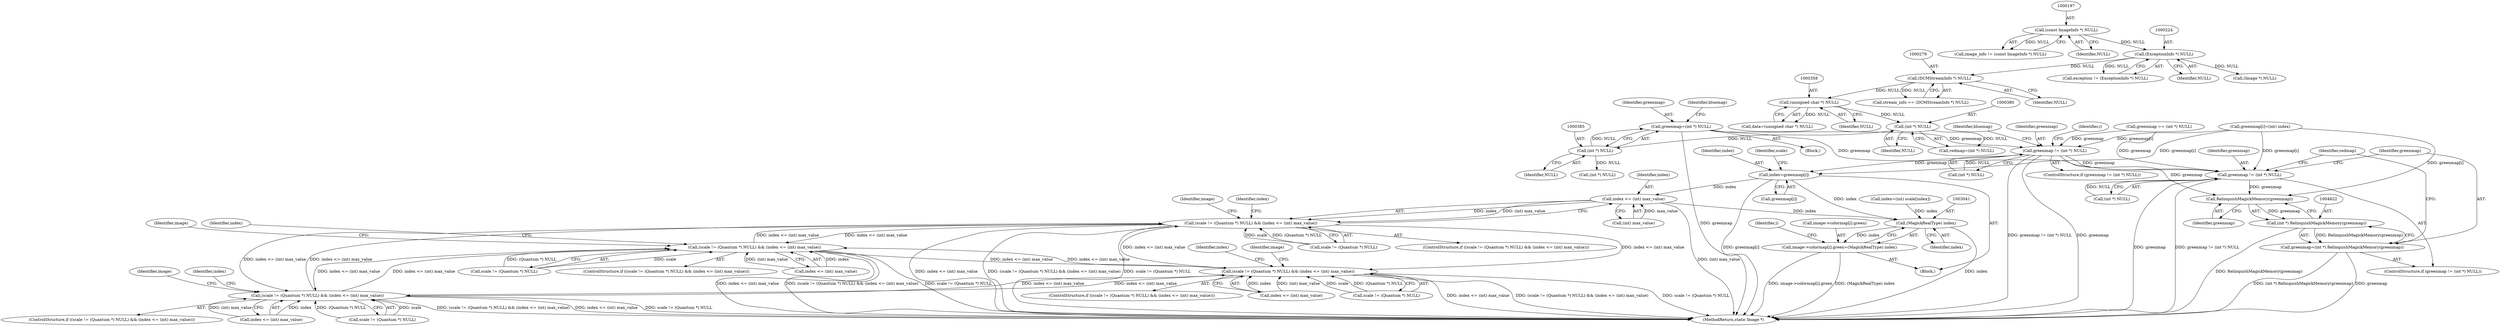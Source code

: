 digraph "0_ImageMagick_5511ef530576ed18fd636baa3bb4eda3d667665d@pointer" {
"1000382" [label="(Call,greenmap=(int *) NULL)"];
"1000384" [label="(Call,(int *) NULL)"];
"1000379" [label="(Call,(int *) NULL)"];
"1000357" [label="(Call,(unsigned char *) NULL)"];
"1000278" [label="(Call,(DCMStreamInfo *) NULL)"];
"1000223" [label="(Call,(ExceptionInfo *) NULL)"];
"1000196" [label="(Call,(const ImageInfo *) NULL)"];
"1002991" [label="(Call,greenmap != (int *) NULL)"];
"1003008" [label="(Call,index=greenmap[i])"];
"1003020" [label="(Call,index <= (int) max_value)"];
"1003014" [label="(Call,(scale != (Quantum *) NULL) && (index <= (int) max_value))"];
"1002961" [label="(Call,(scale != (Quantum *) NULL) && (index <= (int) max_value))"];
"1003067" [label="(Call,(scale != (Quantum *) NULL) && (index <= (int) max_value))"];
"1003120" [label="(Call,(scale != (Quantum *) NULL) && (index <= (int) max_value))"];
"1003040" [label="(Call,(MagickRealType) index)"];
"1003032" [label="(Call,image->colormap[i].green=(MagickRealType) index)"];
"1004614" [label="(Call,greenmap != (int *) NULL)"];
"1004623" [label="(Call,RelinquishMagickMemory(greenmap))"];
"1004621" [label="(Call,(int *) RelinquishMagickMemory(greenmap))"];
"1004619" [label="(Call,greenmap=(int *) RelinquishMagickMemory(greenmap))"];
"1000276" [label="(Call,stream_info == (DCMStreamInfo *) NULL)"];
"1002990" [label="(ControlStructure,if (greenmap != (int *) NULL))"];
"1003036" [label="(Identifier,image)"];
"1004613" [label="(ControlStructure,if (greenmap != (int *) NULL))"];
"1003045" [label="(Identifier,bluemap)"];
"1000194" [label="(Call,image_info != (const ImageInfo *) NULL)"];
"1000278" [label="(Call,(DCMStreamInfo *) NULL)"];
"1000357" [label="(Call,(unsigned char *) NULL)"];
"1003042" [label="(Identifier,index)"];
"1002962" [label="(Call,scale != (Quantum *) NULL)"];
"1003142" [label="(Identifier,image)"];
"1000382" [label="(Call,greenmap=(int *) NULL)"];
"1000381" [label="(Identifier,NULL)"];
"1003068" [label="(Call,scale != (Quantum *) NULL)"];
"1003025" [label="(Call,index=(int) scale[index])"];
"1003132" [label="(Identifier,index)"];
"1003079" [label="(Identifier,index)"];
"1003010" [label="(Call,greenmap[i])"];
"1003009" [label="(Identifier,index)"];
"1003032" [label="(Call,image->colormap[i].green=(MagickRealType) index)"];
"1003020" [label="(Call,index <= (int) max_value)"];
"1003066" [label="(ControlStructure,if ((scale != (Quantum *) NULL) && (index <= (int) max_value)))"];
"1002983" [label="(Identifier,image)"];
"1000280" [label="(Identifier,NULL)"];
"1002960" [label="(ControlStructure,if ((scale != (Quantum *) NULL) && (index <= (int) max_value)))"];
"1000196" [label="(Call,(const ImageInfo *) NULL)"];
"1000388" [label="(Identifier,bluemap)"];
"1003016" [label="(Identifier,scale)"];
"1003119" [label="(ControlStructure,if ((scale != (Quantum *) NULL) && (index <= (int) max_value)))"];
"1000383" [label="(Identifier,greenmap)"];
"1002973" [label="(Identifier,index)"];
"1000377" [label="(Call,redmap=(int *) NULL)"];
"1000221" [label="(Call,exception != (ExceptionInfo *) NULL)"];
"1001867" [label="(Call,greenmap[i]=(int) index)"];
"1000144" [label="(Block,)"];
"1003073" [label="(Call,index <= (int) max_value)"];
"1000384" [label="(Call,(int *) NULL)"];
"1002993" [label="(Call,(int *) NULL)"];
"1003121" [label="(Call,scale != (Quantum *) NULL)"];
"1000223" [label="(Call,(ExceptionInfo *) NULL)"];
"1003015" [label="(Call,scale != (Quantum *) NULL)"];
"1004644" [label="(MethodReturn,static Image *)"];
"1002961" [label="(Call,(scale != (Quantum *) NULL) && (index <= (int) max_value))"];
"1003006" [label="(Identifier,i)"];
"1000225" [label="(Identifier,NULL)"];
"1003022" [label="(Call,(int) max_value)"];
"1002991" [label="(Call,greenmap != (int *) NULL)"];
"1003026" [label="(Identifier,index)"];
"1004624" [label="(Identifier,greenmap)"];
"1003067" [label="(Call,(scale != (Quantum *) NULL) && (index <= (int) max_value))"];
"1003033" [label="(Call,image->colormap[i].green)"];
"1000359" [label="(Identifier,NULL)"];
"1004615" [label="(Identifier,greenmap)"];
"1003126" [label="(Call,index <= (int) max_value)"];
"1000379" [label="(Call,(int *) NULL)"];
"1003014" [label="(Call,(scale != (Quantum *) NULL) && (index <= (int) max_value))"];
"1004621" [label="(Call,(int *) RelinquishMagickMemory(greenmap))"];
"1004614" [label="(Call,greenmap != (int *) NULL)"];
"1002992" [label="(Identifier,greenmap)"];
"1004623" [label="(Call,RelinquishMagickMemory(greenmap))"];
"1003021" [label="(Identifier,index)"];
"1003120" [label="(Call,(scale != (Quantum *) NULL) && (index <= (int) max_value))"];
"1004616" [label="(Call,(int *) NULL)"];
"1003008" [label="(Call,index=greenmap[i])"];
"1004619" [label="(Call,greenmap=(int *) RelinquishMagickMemory(greenmap))"];
"1003007" [label="(Block,)"];
"1003089" [label="(Identifier,image)"];
"1000254" [label="(Call,(Image *) NULL)"];
"1004627" [label="(Identifier,redmap)"];
"1001811" [label="(Call,greenmap == (int *) NULL)"];
"1000355" [label="(Call,data=(unsigned char *) NULL)"];
"1002967" [label="(Call,index <= (int) max_value)"];
"1000389" [label="(Call,(int *) NULL)"];
"1003013" [label="(ControlStructure,if ((scale != (Quantum *) NULL) && (index <= (int) max_value)))"];
"1002998" [label="(Identifier,i)"];
"1003040" [label="(Call,(MagickRealType) index)"];
"1004620" [label="(Identifier,greenmap)"];
"1000198" [label="(Identifier,NULL)"];
"1000386" [label="(Identifier,NULL)"];
"1000382" -> "1000144"  [label="AST: "];
"1000382" -> "1000384"  [label="CFG: "];
"1000383" -> "1000382"  [label="AST: "];
"1000384" -> "1000382"  [label="AST: "];
"1000388" -> "1000382"  [label="CFG: "];
"1000382" -> "1004644"  [label="DDG: greenmap"];
"1000384" -> "1000382"  [label="DDG: NULL"];
"1000382" -> "1002991"  [label="DDG: greenmap"];
"1000382" -> "1004614"  [label="DDG: greenmap"];
"1000384" -> "1000386"  [label="CFG: "];
"1000385" -> "1000384"  [label="AST: "];
"1000386" -> "1000384"  [label="AST: "];
"1000379" -> "1000384"  [label="DDG: NULL"];
"1000384" -> "1000389"  [label="DDG: NULL"];
"1000379" -> "1000377"  [label="AST: "];
"1000379" -> "1000381"  [label="CFG: "];
"1000380" -> "1000379"  [label="AST: "];
"1000381" -> "1000379"  [label="AST: "];
"1000377" -> "1000379"  [label="CFG: "];
"1000379" -> "1000377"  [label="DDG: NULL"];
"1000357" -> "1000379"  [label="DDG: NULL"];
"1000357" -> "1000355"  [label="AST: "];
"1000357" -> "1000359"  [label="CFG: "];
"1000358" -> "1000357"  [label="AST: "];
"1000359" -> "1000357"  [label="AST: "];
"1000355" -> "1000357"  [label="CFG: "];
"1000357" -> "1000355"  [label="DDG: NULL"];
"1000278" -> "1000357"  [label="DDG: NULL"];
"1000278" -> "1000276"  [label="AST: "];
"1000278" -> "1000280"  [label="CFG: "];
"1000279" -> "1000278"  [label="AST: "];
"1000280" -> "1000278"  [label="AST: "];
"1000276" -> "1000278"  [label="CFG: "];
"1000278" -> "1000276"  [label="DDG: NULL"];
"1000223" -> "1000278"  [label="DDG: NULL"];
"1000223" -> "1000221"  [label="AST: "];
"1000223" -> "1000225"  [label="CFG: "];
"1000224" -> "1000223"  [label="AST: "];
"1000225" -> "1000223"  [label="AST: "];
"1000221" -> "1000223"  [label="CFG: "];
"1000223" -> "1000221"  [label="DDG: NULL"];
"1000196" -> "1000223"  [label="DDG: NULL"];
"1000223" -> "1000254"  [label="DDG: NULL"];
"1000196" -> "1000194"  [label="AST: "];
"1000196" -> "1000198"  [label="CFG: "];
"1000197" -> "1000196"  [label="AST: "];
"1000198" -> "1000196"  [label="AST: "];
"1000194" -> "1000196"  [label="CFG: "];
"1000196" -> "1000194"  [label="DDG: NULL"];
"1002991" -> "1002990"  [label="AST: "];
"1002991" -> "1002993"  [label="CFG: "];
"1002992" -> "1002991"  [label="AST: "];
"1002993" -> "1002991"  [label="AST: "];
"1002998" -> "1002991"  [label="CFG: "];
"1003045" -> "1002991"  [label="CFG: "];
"1002991" -> "1004644"  [label="DDG: greenmap != (int *) NULL"];
"1002991" -> "1004644"  [label="DDG: greenmap"];
"1001811" -> "1002991"  [label="DDG: greenmap"];
"1001867" -> "1002991"  [label="DDG: greenmap[i]"];
"1002993" -> "1002991"  [label="DDG: NULL"];
"1002991" -> "1003008"  [label="DDG: greenmap"];
"1002991" -> "1004614"  [label="DDG: greenmap"];
"1002991" -> "1004623"  [label="DDG: greenmap"];
"1003008" -> "1003007"  [label="AST: "];
"1003008" -> "1003010"  [label="CFG: "];
"1003009" -> "1003008"  [label="AST: "];
"1003010" -> "1003008"  [label="AST: "];
"1003016" -> "1003008"  [label="CFG: "];
"1003008" -> "1004644"  [label="DDG: greenmap[i]"];
"1001867" -> "1003008"  [label="DDG: greenmap[i]"];
"1003008" -> "1003020"  [label="DDG: index"];
"1003008" -> "1003040"  [label="DDG: index"];
"1003020" -> "1003014"  [label="AST: "];
"1003020" -> "1003022"  [label="CFG: "];
"1003021" -> "1003020"  [label="AST: "];
"1003022" -> "1003020"  [label="AST: "];
"1003014" -> "1003020"  [label="CFG: "];
"1003020" -> "1004644"  [label="DDG: (int) max_value"];
"1003020" -> "1003014"  [label="DDG: index"];
"1003020" -> "1003014"  [label="DDG: (int) max_value"];
"1003022" -> "1003020"  [label="DDG: max_value"];
"1003020" -> "1003040"  [label="DDG: index"];
"1003014" -> "1003013"  [label="AST: "];
"1003014" -> "1003015"  [label="CFG: "];
"1003015" -> "1003014"  [label="AST: "];
"1003026" -> "1003014"  [label="CFG: "];
"1003036" -> "1003014"  [label="CFG: "];
"1003014" -> "1004644"  [label="DDG: index <= (int) max_value"];
"1003014" -> "1004644"  [label="DDG: (scale != (Quantum *) NULL) && (index <= (int) max_value)"];
"1003014" -> "1004644"  [label="DDG: scale != (Quantum *) NULL"];
"1003014" -> "1002961"  [label="DDG: index <= (int) max_value"];
"1003015" -> "1003014"  [label="DDG: scale"];
"1003015" -> "1003014"  [label="DDG: (Quantum *) NULL"];
"1002961" -> "1003014"  [label="DDG: index <= (int) max_value"];
"1003067" -> "1003014"  [label="DDG: index <= (int) max_value"];
"1003120" -> "1003014"  [label="DDG: index <= (int) max_value"];
"1003014" -> "1003067"  [label="DDG: index <= (int) max_value"];
"1003014" -> "1003120"  [label="DDG: index <= (int) max_value"];
"1002961" -> "1002960"  [label="AST: "];
"1002961" -> "1002962"  [label="CFG: "];
"1002961" -> "1002967"  [label="CFG: "];
"1002962" -> "1002961"  [label="AST: "];
"1002967" -> "1002961"  [label="AST: "];
"1002973" -> "1002961"  [label="CFG: "];
"1002983" -> "1002961"  [label="CFG: "];
"1002961" -> "1004644"  [label="DDG: index <= (int) max_value"];
"1002961" -> "1004644"  [label="DDG: (scale != (Quantum *) NULL) && (index <= (int) max_value)"];
"1002961" -> "1004644"  [label="DDG: scale != (Quantum *) NULL"];
"1002962" -> "1002961"  [label="DDG: scale"];
"1002962" -> "1002961"  [label="DDG: (Quantum *) NULL"];
"1002967" -> "1002961"  [label="DDG: index"];
"1002967" -> "1002961"  [label="DDG: (int) max_value"];
"1003067" -> "1002961"  [label="DDG: index <= (int) max_value"];
"1003120" -> "1002961"  [label="DDG: index <= (int) max_value"];
"1002961" -> "1003067"  [label="DDG: index <= (int) max_value"];
"1002961" -> "1003120"  [label="DDG: index <= (int) max_value"];
"1003067" -> "1003066"  [label="AST: "];
"1003067" -> "1003068"  [label="CFG: "];
"1003067" -> "1003073"  [label="CFG: "];
"1003068" -> "1003067"  [label="AST: "];
"1003073" -> "1003067"  [label="AST: "];
"1003079" -> "1003067"  [label="CFG: "];
"1003089" -> "1003067"  [label="CFG: "];
"1003067" -> "1004644"  [label="DDG: scale != (Quantum *) NULL"];
"1003067" -> "1004644"  [label="DDG: index <= (int) max_value"];
"1003067" -> "1004644"  [label="DDG: (scale != (Quantum *) NULL) && (index <= (int) max_value)"];
"1003068" -> "1003067"  [label="DDG: scale"];
"1003068" -> "1003067"  [label="DDG: (Quantum *) NULL"];
"1003120" -> "1003067"  [label="DDG: index <= (int) max_value"];
"1003073" -> "1003067"  [label="DDG: index"];
"1003073" -> "1003067"  [label="DDG: (int) max_value"];
"1003067" -> "1003120"  [label="DDG: index <= (int) max_value"];
"1003120" -> "1003119"  [label="AST: "];
"1003120" -> "1003121"  [label="CFG: "];
"1003120" -> "1003126"  [label="CFG: "];
"1003121" -> "1003120"  [label="AST: "];
"1003126" -> "1003120"  [label="AST: "];
"1003132" -> "1003120"  [label="CFG: "];
"1003142" -> "1003120"  [label="CFG: "];
"1003120" -> "1004644"  [label="DDG: scale != (Quantum *) NULL"];
"1003120" -> "1004644"  [label="DDG: (scale != (Quantum *) NULL) && (index <= (int) max_value)"];
"1003120" -> "1004644"  [label="DDG: index <= (int) max_value"];
"1003121" -> "1003120"  [label="DDG: scale"];
"1003121" -> "1003120"  [label="DDG: (Quantum *) NULL"];
"1003126" -> "1003120"  [label="DDG: index"];
"1003126" -> "1003120"  [label="DDG: (int) max_value"];
"1003040" -> "1003032"  [label="AST: "];
"1003040" -> "1003042"  [label="CFG: "];
"1003041" -> "1003040"  [label="AST: "];
"1003042" -> "1003040"  [label="AST: "];
"1003032" -> "1003040"  [label="CFG: "];
"1003040" -> "1004644"  [label="DDG: index"];
"1003040" -> "1003032"  [label="DDG: index"];
"1003025" -> "1003040"  [label="DDG: index"];
"1003032" -> "1003007"  [label="AST: "];
"1003033" -> "1003032"  [label="AST: "];
"1003006" -> "1003032"  [label="CFG: "];
"1003032" -> "1004644"  [label="DDG: image->colormap[i].green"];
"1003032" -> "1004644"  [label="DDG: (MagickRealType) index"];
"1004614" -> "1004613"  [label="AST: "];
"1004614" -> "1004616"  [label="CFG: "];
"1004615" -> "1004614"  [label="AST: "];
"1004616" -> "1004614"  [label="AST: "];
"1004620" -> "1004614"  [label="CFG: "];
"1004627" -> "1004614"  [label="CFG: "];
"1004614" -> "1004644"  [label="DDG: greenmap"];
"1004614" -> "1004644"  [label="DDG: greenmap != (int *) NULL"];
"1001811" -> "1004614"  [label="DDG: greenmap"];
"1001867" -> "1004614"  [label="DDG: greenmap[i]"];
"1004616" -> "1004614"  [label="DDG: NULL"];
"1004614" -> "1004623"  [label="DDG: greenmap"];
"1004623" -> "1004621"  [label="AST: "];
"1004623" -> "1004624"  [label="CFG: "];
"1004624" -> "1004623"  [label="AST: "];
"1004621" -> "1004623"  [label="CFG: "];
"1004623" -> "1004621"  [label="DDG: greenmap"];
"1001867" -> "1004623"  [label="DDG: greenmap[i]"];
"1004621" -> "1004619"  [label="AST: "];
"1004622" -> "1004621"  [label="AST: "];
"1004619" -> "1004621"  [label="CFG: "];
"1004621" -> "1004644"  [label="DDG: RelinquishMagickMemory(greenmap)"];
"1004621" -> "1004619"  [label="DDG: RelinquishMagickMemory(greenmap)"];
"1004619" -> "1004613"  [label="AST: "];
"1004620" -> "1004619"  [label="AST: "];
"1004627" -> "1004619"  [label="CFG: "];
"1004619" -> "1004644"  [label="DDG: (int *) RelinquishMagickMemory(greenmap)"];
"1004619" -> "1004644"  [label="DDG: greenmap"];
}
